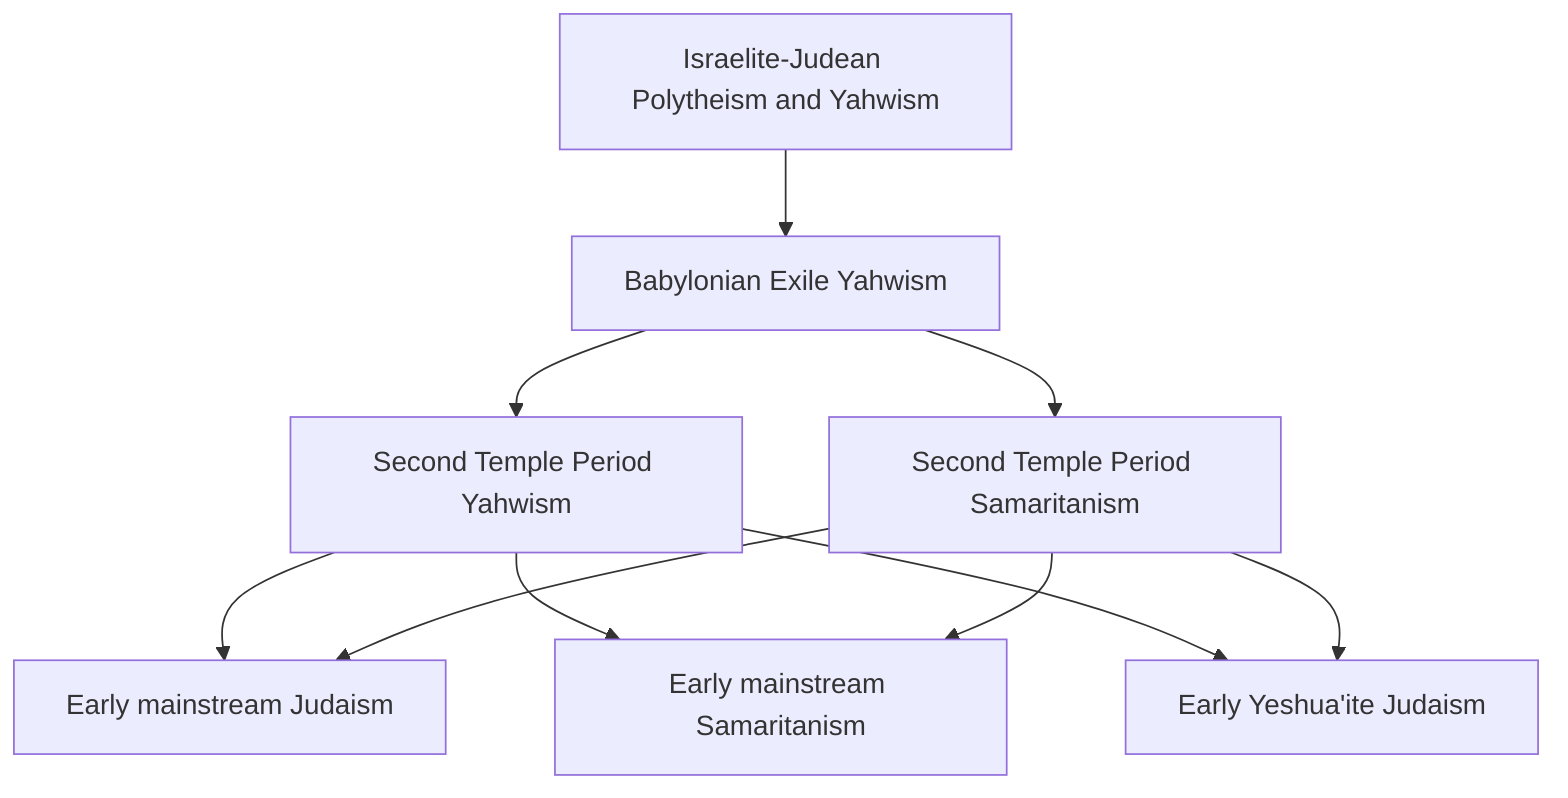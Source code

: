 flowchart TD
    A1[Israelite-Judean Polytheism and Yahwism]
    A1 --> A2[Babylonian Exile Yahwism]
    A2 --> A3[Second Temple Period Yahwism] 
    A2 --> A4[Second Temple Period Samaritanism]
    A3 & A4 --> A5[Early mainstream Judaism]
    A3 & A4 --> A6[Early mainstream Samaritanism]
    A3 & A4 --> A7[Early Yeshua'ite Judaism]